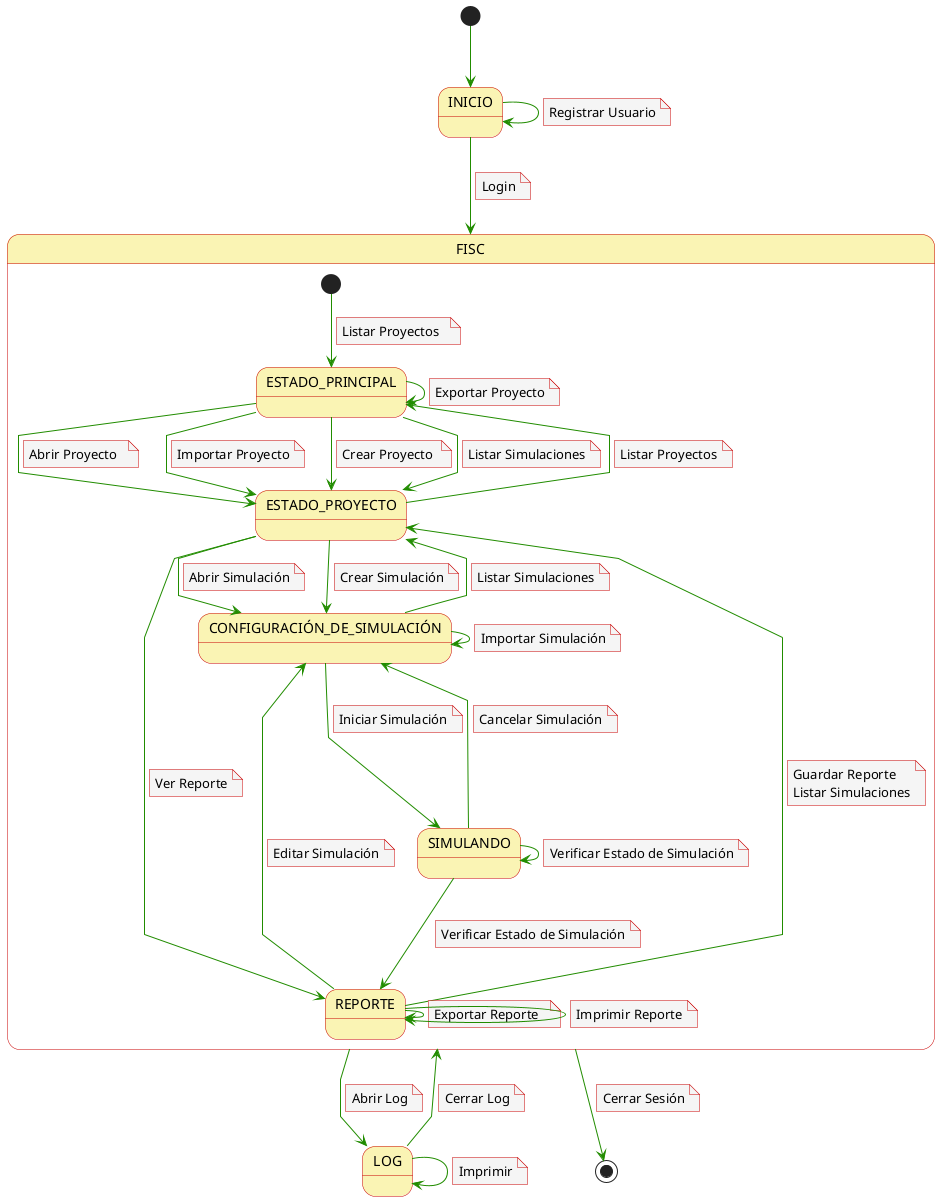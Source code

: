 @startuml
skinparam noteBackgroundColor #f5f5f5
skinparam noteBorderColor #c90000
skinparam arrowColor #218c00
skinparam stateBackgroundColor #faf4b4
skinparam stateBorderColor #c90000
skinparam linetype polyline
skinparam arrowThickness 1

[*] --> INICIO

INICIO-d-> FISC 
note on link
  Login
end note
INICIO-d-> INICIO
note on link
  Registrar Usuario
end note

State FISC {
[*] --> ESTADO_PRINCIPAL
note on link
  Listar Proyectos  
end note

ESTADO_PRINCIPAL-d-> ESTADO_PROYECTO
note on link
  Abrir Proyecto  
end note 
ESTADO_PRINCIPAL-d-> ESTADO_PROYECTO
note on link
  Importar Proyecto
end note 
ESTADO_PRINCIPAL-d-> ESTADO_PROYECTO
note on link
  Crear Proyecto 
end note 
ESTADO_PRINCIPAL-d-> ESTADO_PROYECTO
note on link
  Listar Simulaciones
end note
ESTADO_PRINCIPAL-d-> ESTADO_PRINCIPAL
note on link
  Exportar Proyecto
end note 
 
ESTADO_PROYECTO-d-> ESTADO_PRINCIPAL
note on link
  Listar Proyectos
end note 
REPORTE-d-> ESTADO_PROYECTO
note on link
  Guardar Reporte
  Listar Simulaciones
end note   
ESTADO_PROYECTO-d-> CONFIGURACIÓN_DE_SIMULACIÓN
note on link
  Abrir Simulación
end note 
ESTADO_PROYECTO-d-> CONFIGURACIÓN_DE_SIMULACIÓN
note on link
  Crear Simulación
end note 
ESTADO_PROYECTO---> REPORTE
note on link
  Ver Reporte
end note 

CONFIGURACIÓN_DE_SIMULACIÓN-d-> ESTADO_PROYECTO
note on link
  Listar Simulaciones
end note
CONFIGURACIÓN_DE_SIMULACIÓN-d-> SIMULANDO
note on link
  Iniciar Simulación
end note 
CONFIGURACIÓN_DE_SIMULACIÓN-d-> CONFIGURACIÓN_DE_SIMULACIÓN
note on link
  Importar Simulación
end note  

SIMULANDO---> CONFIGURACIÓN_DE_SIMULACIÓN
note on link
  Cancelar Simulación
end note 
SIMULANDO---> SIMULANDO
note on link
  Verificar Estado de Simulación
end note 
SIMULANDO---> REPORTE
note on link
  Verificar Estado de Simulación
end note 

REPORTE--> REPORTE
note on link
  Exportar Reporte  
end note 
REPORTE-d-> REPORTE
note on link 
  Imprimir Reporte
end note 
REPORTE-d-> CONFIGURACIÓN_DE_SIMULACIÓN
note on link
  Editar Simulación
end note 
}

LOG---> LOG
note on link
  Imprimir
end note 
FISC -d-> LOG
note on link
  Abrir Log
end note 
LOG -d-> FISC
note on link
  Cerrar Log
end note 
FISC --> [*]
note on link
  Cerrar Sesión
end note 

@enduml